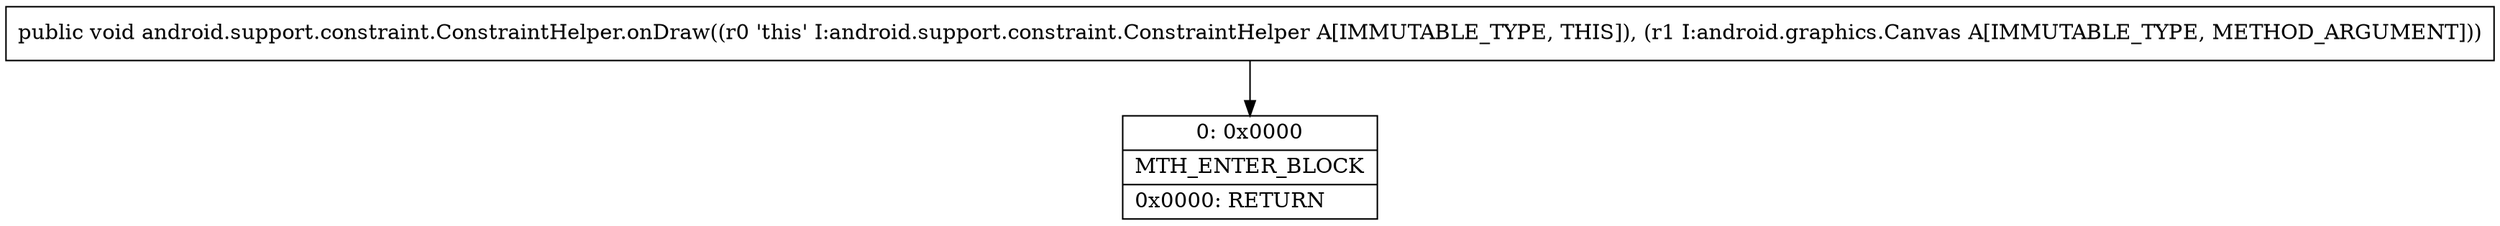 digraph "CFG forandroid.support.constraint.ConstraintHelper.onDraw(Landroid\/graphics\/Canvas;)V" {
Node_0 [shape=record,label="{0\:\ 0x0000|MTH_ENTER_BLOCK\l|0x0000: RETURN   \l}"];
MethodNode[shape=record,label="{public void android.support.constraint.ConstraintHelper.onDraw((r0 'this' I:android.support.constraint.ConstraintHelper A[IMMUTABLE_TYPE, THIS]), (r1 I:android.graphics.Canvas A[IMMUTABLE_TYPE, METHOD_ARGUMENT])) }"];
MethodNode -> Node_0;
}

